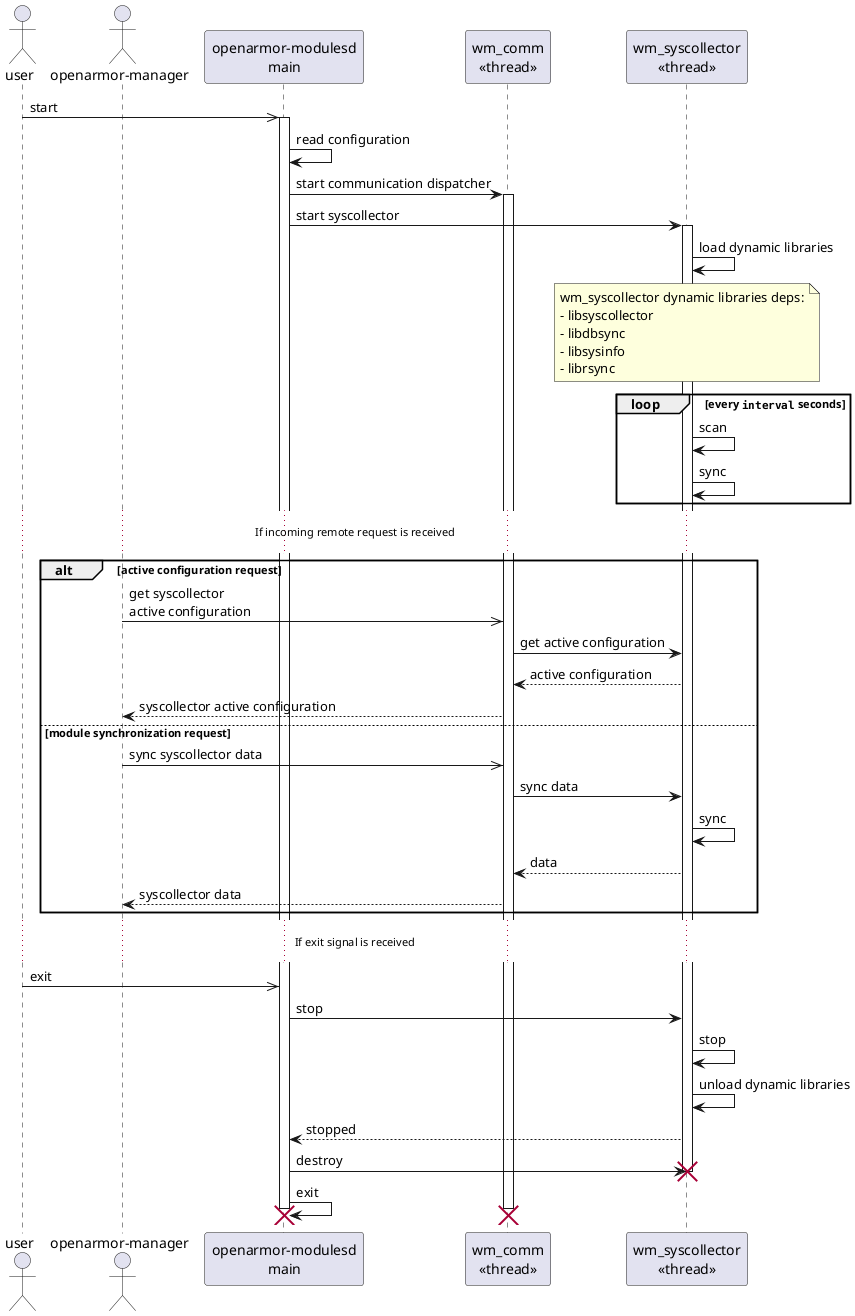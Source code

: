 ' Copyright (C) 2015, Wazuh Inc.
' Created by Wazuh, Inc. <info@wazuh.com>.
' This program is free software; you can redistribute it and/or modify it under the terms of GPLv2

@startuml wm-syscollector

actor user
actor "openarmor-manager" as manager
participant "openarmor-modulesd\nmain" as main
participant "wm_comm\n<<thread>>" as comm
participant "wm_syscollector\n<<thread>>" as wm_syscollector


user ->> main++: start
main -> main: read configuration
main -> comm++: start communication dispatcher
main -> wm_syscollector++: start syscollector
wm_syscollector -> wm_syscollector: load dynamic libraries
note over wm_syscollector
    wm_syscollector dynamic libraries deps:
    - libsyscollector
    - libdbsync
    - libsysinfo
    - librsync
end note
loop every ""interval"" seconds
    wm_syscollector -> wm_syscollector: scan
    wm_syscollector -> wm_syscollector: sync
end
... If incoming remote request is received ...
alt active configuration request
    manager ->> comm: get syscollector\nactive configuration
    comm -> wm_syscollector: get active configuration
    comm <-- wm_syscollector: active configuration
    manager <-- comm: syscollector active configuration
else module synchronization request
    manager ->> comm: sync syscollector data
    comm -> wm_syscollector: sync data
    wm_syscollector -> wm_syscollector: sync
    comm <-- wm_syscollector: data
    manager <-- comm: syscollector data
end
... If exit signal is received ...

user ->> main: exit
main -> wm_syscollector: stop
wm_syscollector -> wm_syscollector: stop
wm_syscollector -> wm_syscollector: unload dynamic libraries
main <-- wm_syscollector: stopped
main -> wm_syscollector!!: destroy
main -> main!!:exit
destroy comm

@enduml

